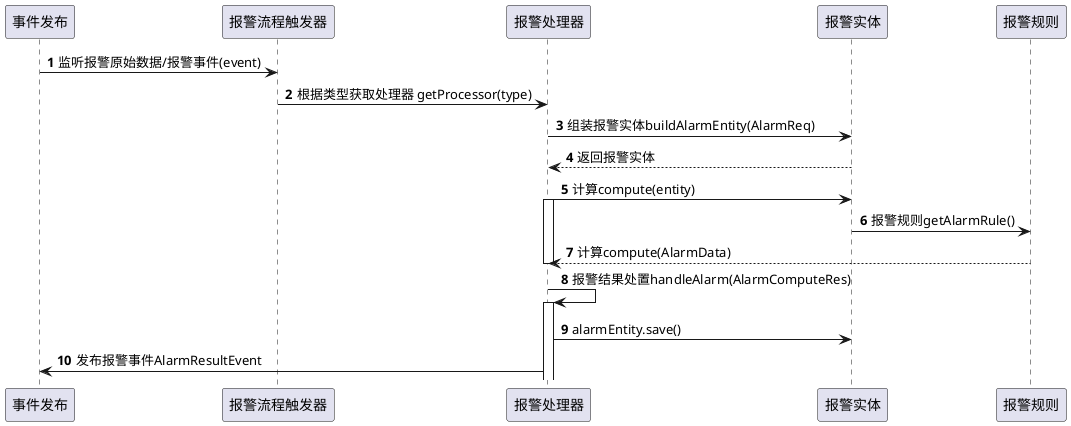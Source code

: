 @startuml
participant 事件发布 as publisher
participant 报警流程触发器 as trigger
participant 报警处理器 as processor
participant 报警实体 as alarmEntity
participant 报警规则 as rule

autonumber
publisher -> trigger: 监听报警原始数据/报警事件(event)
trigger -> processor: 根据类型获取处理器 getProcessor(type)
processor -> alarmEntity: 组装报警实体buildAlarmEntity(AlarmReq)
alarmEntity --> processor: 返回报警实体

processor -> alarmEntity: 计算compute(entity)
activate processor
alarmEntity -> rule: 报警规则getAlarmRule()
rule --> processor: 计算compute(AlarmData)
deactivate processor

processor -> processor: 报警结果处置handleAlarm(AlarmComputeRes)
activate processor
processor->alarmEntity: alarmEntity.save()
processor->publisher: 发布报警事件AlarmResultEvent
deactivate publisher

@enduml